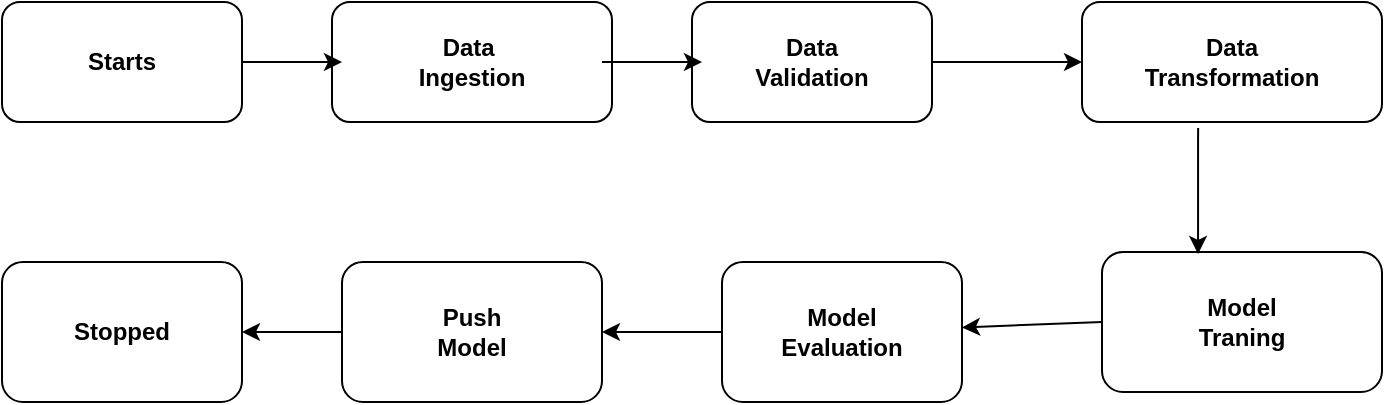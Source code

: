 <mxfile version="20.2.2" type="device"><diagram id="8z12pXscoUMYBd258vP8" name="Page-1"><mxGraphModel dx="868" dy="450" grid="1" gridSize="10" guides="1" tooltips="1" connect="1" arrows="1" fold="1" page="1" pageScale="1" pageWidth="850" pageHeight="1100" math="0" shadow="0"><root><mxCell id="0"/><mxCell id="1" parent="0"/><mxCell id="V6ZFkTiXQ25M9x3-x1oP-1" value="&lt;b&gt;Data&amp;nbsp;&lt;br&gt;Ingestion&lt;/b&gt;" style="rounded=1;whiteSpace=wrap;html=1;" vertex="1" parent="1"><mxGeometry x="245" y="240" width="140" height="60" as="geometry"/></mxCell><mxCell id="V6ZFkTiXQ25M9x3-x1oP-2" value="&lt;b&gt;Data&lt;br&gt;Validation&lt;/b&gt;" style="rounded=1;whiteSpace=wrap;html=1;" vertex="1" parent="1"><mxGeometry x="425" y="240" width="120" height="60" as="geometry"/></mxCell><mxCell id="V6ZFkTiXQ25M9x3-x1oP-3" value="&lt;b&gt;Data&lt;br&gt;Transformation&lt;/b&gt;" style="rounded=1;whiteSpace=wrap;html=1;" vertex="1" parent="1"><mxGeometry x="620" y="240" width="150" height="60" as="geometry"/></mxCell><mxCell id="V6ZFkTiXQ25M9x3-x1oP-6" value="&lt;b&gt;Model&lt;br&gt;Traning&lt;/b&gt;" style="rounded=1;whiteSpace=wrap;html=1;" vertex="1" parent="1"><mxGeometry x="630" y="365" width="140" height="70" as="geometry"/></mxCell><mxCell id="V6ZFkTiXQ25M9x3-x1oP-7" value="&lt;b&gt;Model&lt;br&gt;Evaluation&lt;/b&gt;" style="rounded=1;whiteSpace=wrap;html=1;" vertex="1" parent="1"><mxGeometry x="440" y="370" width="120" height="70" as="geometry"/></mxCell><mxCell id="V6ZFkTiXQ25M9x3-x1oP-8" value="&lt;b&gt;Push&lt;br&gt;Model&lt;/b&gt;" style="rounded=1;whiteSpace=wrap;html=1;" vertex="1" parent="1"><mxGeometry x="250" y="370" width="130" height="70" as="geometry"/></mxCell><mxCell id="V6ZFkTiXQ25M9x3-x1oP-9" value="&lt;b&gt;Stopped&lt;/b&gt;" style="rounded=1;whiteSpace=wrap;html=1;" vertex="1" parent="1"><mxGeometry x="80" y="370" width="120" height="70" as="geometry"/></mxCell><mxCell id="V6ZFkTiXQ25M9x3-x1oP-10" value="&lt;b&gt;Starts&lt;/b&gt;" style="rounded=1;whiteSpace=wrap;html=1;" vertex="1" parent="1"><mxGeometry x="80" y="240" width="120" height="60" as="geometry"/></mxCell><mxCell id="V6ZFkTiXQ25M9x3-x1oP-11" value="" style="endArrow=classic;html=1;rounded=0;exitX=1;exitY=0.5;exitDx=0;exitDy=0;" edge="1" parent="1" source="V6ZFkTiXQ25M9x3-x1oP-10"><mxGeometry width="50" height="50" relative="1" as="geometry"><mxPoint x="400" y="320" as="sourcePoint"/><mxPoint x="250" y="270" as="targetPoint"/></mxGeometry></mxCell><mxCell id="V6ZFkTiXQ25M9x3-x1oP-12" value="" style="endArrow=classic;html=1;rounded=0;" edge="1" parent="1"><mxGeometry width="50" height="50" relative="1" as="geometry"><mxPoint x="380" y="270" as="sourcePoint"/><mxPoint x="430" y="270" as="targetPoint"/></mxGeometry></mxCell><mxCell id="V6ZFkTiXQ25M9x3-x1oP-13" value="" style="endArrow=classic;html=1;rounded=0;entryX=0;entryY=0.5;entryDx=0;entryDy=0;" edge="1" parent="1" source="V6ZFkTiXQ25M9x3-x1oP-2" target="V6ZFkTiXQ25M9x3-x1oP-3"><mxGeometry width="50" height="50" relative="1" as="geometry"><mxPoint x="400" y="320" as="sourcePoint"/><mxPoint x="450" y="270" as="targetPoint"/></mxGeometry></mxCell><mxCell id="V6ZFkTiXQ25M9x3-x1oP-14" value="" style="endArrow=classic;html=1;rounded=0;exitX=0.387;exitY=1.05;exitDx=0;exitDy=0;exitPerimeter=0;entryX=0.343;entryY=0.014;entryDx=0;entryDy=0;entryPerimeter=0;" edge="1" parent="1" source="V6ZFkTiXQ25M9x3-x1oP-3" target="V6ZFkTiXQ25M9x3-x1oP-6"><mxGeometry width="50" height="50" relative="1" as="geometry"><mxPoint x="400" y="320" as="sourcePoint"/><mxPoint x="680" y="360" as="targetPoint"/></mxGeometry></mxCell><mxCell id="V6ZFkTiXQ25M9x3-x1oP-15" value="" style="endArrow=classic;html=1;rounded=0;exitX=0;exitY=0.5;exitDx=0;exitDy=0;" edge="1" parent="1" source="V6ZFkTiXQ25M9x3-x1oP-6" target="V6ZFkTiXQ25M9x3-x1oP-7"><mxGeometry width="50" height="50" relative="1" as="geometry"><mxPoint x="400" y="320" as="sourcePoint"/><mxPoint x="450" y="270" as="targetPoint"/></mxGeometry></mxCell><mxCell id="V6ZFkTiXQ25M9x3-x1oP-16" value="" style="endArrow=classic;html=1;rounded=0;exitX=0;exitY=0.5;exitDx=0;exitDy=0;entryX=1;entryY=0.5;entryDx=0;entryDy=0;" edge="1" parent="1" source="V6ZFkTiXQ25M9x3-x1oP-7" target="V6ZFkTiXQ25M9x3-x1oP-8"><mxGeometry width="50" height="50" relative="1" as="geometry"><mxPoint x="400" y="320" as="sourcePoint"/><mxPoint x="450" y="270" as="targetPoint"/></mxGeometry></mxCell><mxCell id="V6ZFkTiXQ25M9x3-x1oP-17" value="" style="endArrow=classic;html=1;rounded=0;exitX=0;exitY=0.5;exitDx=0;exitDy=0;entryX=1;entryY=0.5;entryDx=0;entryDy=0;" edge="1" parent="1" source="V6ZFkTiXQ25M9x3-x1oP-8" target="V6ZFkTiXQ25M9x3-x1oP-9"><mxGeometry width="50" height="50" relative="1" as="geometry"><mxPoint x="400" y="320" as="sourcePoint"/><mxPoint x="450" y="270" as="targetPoint"/></mxGeometry></mxCell></root></mxGraphModel></diagram></mxfile>